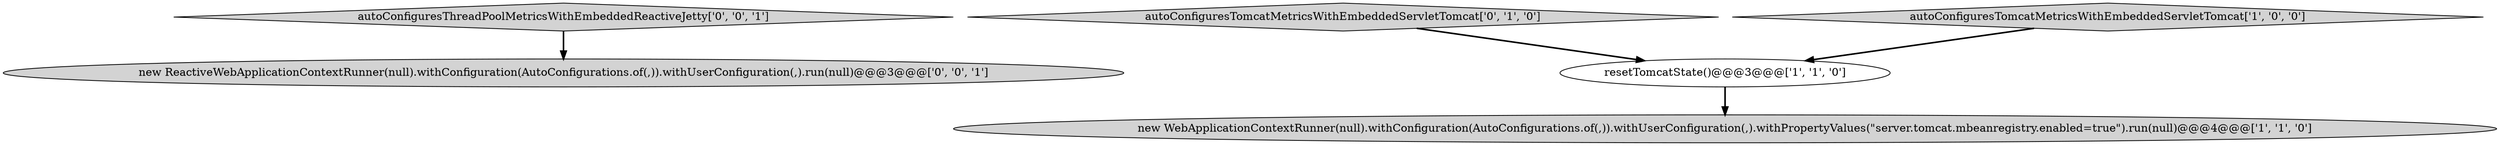 digraph {
5 [style = filled, label = "autoConfiguresThreadPoolMetricsWithEmbeddedReactiveJetty['0', '0', '1']", fillcolor = lightgray, shape = diamond image = "AAA0AAABBB3BBB"];
2 [style = filled, label = "resetTomcatState()@@@3@@@['1', '1', '0']", fillcolor = white, shape = ellipse image = "AAA0AAABBB1BBB"];
0 [style = filled, label = "new WebApplicationContextRunner(null).withConfiguration(AutoConfigurations.of(,)).withUserConfiguration(,).withPropertyValues(\"server.tomcat.mbeanregistry.enabled=true\").run(null)@@@4@@@['1', '1', '0']", fillcolor = lightgray, shape = ellipse image = "AAA0AAABBB1BBB"];
4 [style = filled, label = "new ReactiveWebApplicationContextRunner(null).withConfiguration(AutoConfigurations.of(,)).withUserConfiguration(,).run(null)@@@3@@@['0', '0', '1']", fillcolor = lightgray, shape = ellipse image = "AAA0AAABBB3BBB"];
3 [style = filled, label = "autoConfiguresTomcatMetricsWithEmbeddedServletTomcat['0', '1', '0']", fillcolor = lightgray, shape = diamond image = "AAA0AAABBB2BBB"];
1 [style = filled, label = "autoConfiguresTomcatMetricsWithEmbeddedServletTomcat['1', '0', '0']", fillcolor = lightgray, shape = diamond image = "AAA0AAABBB1BBB"];
2->0 [style = bold, label=""];
5->4 [style = bold, label=""];
3->2 [style = bold, label=""];
1->2 [style = bold, label=""];
}
